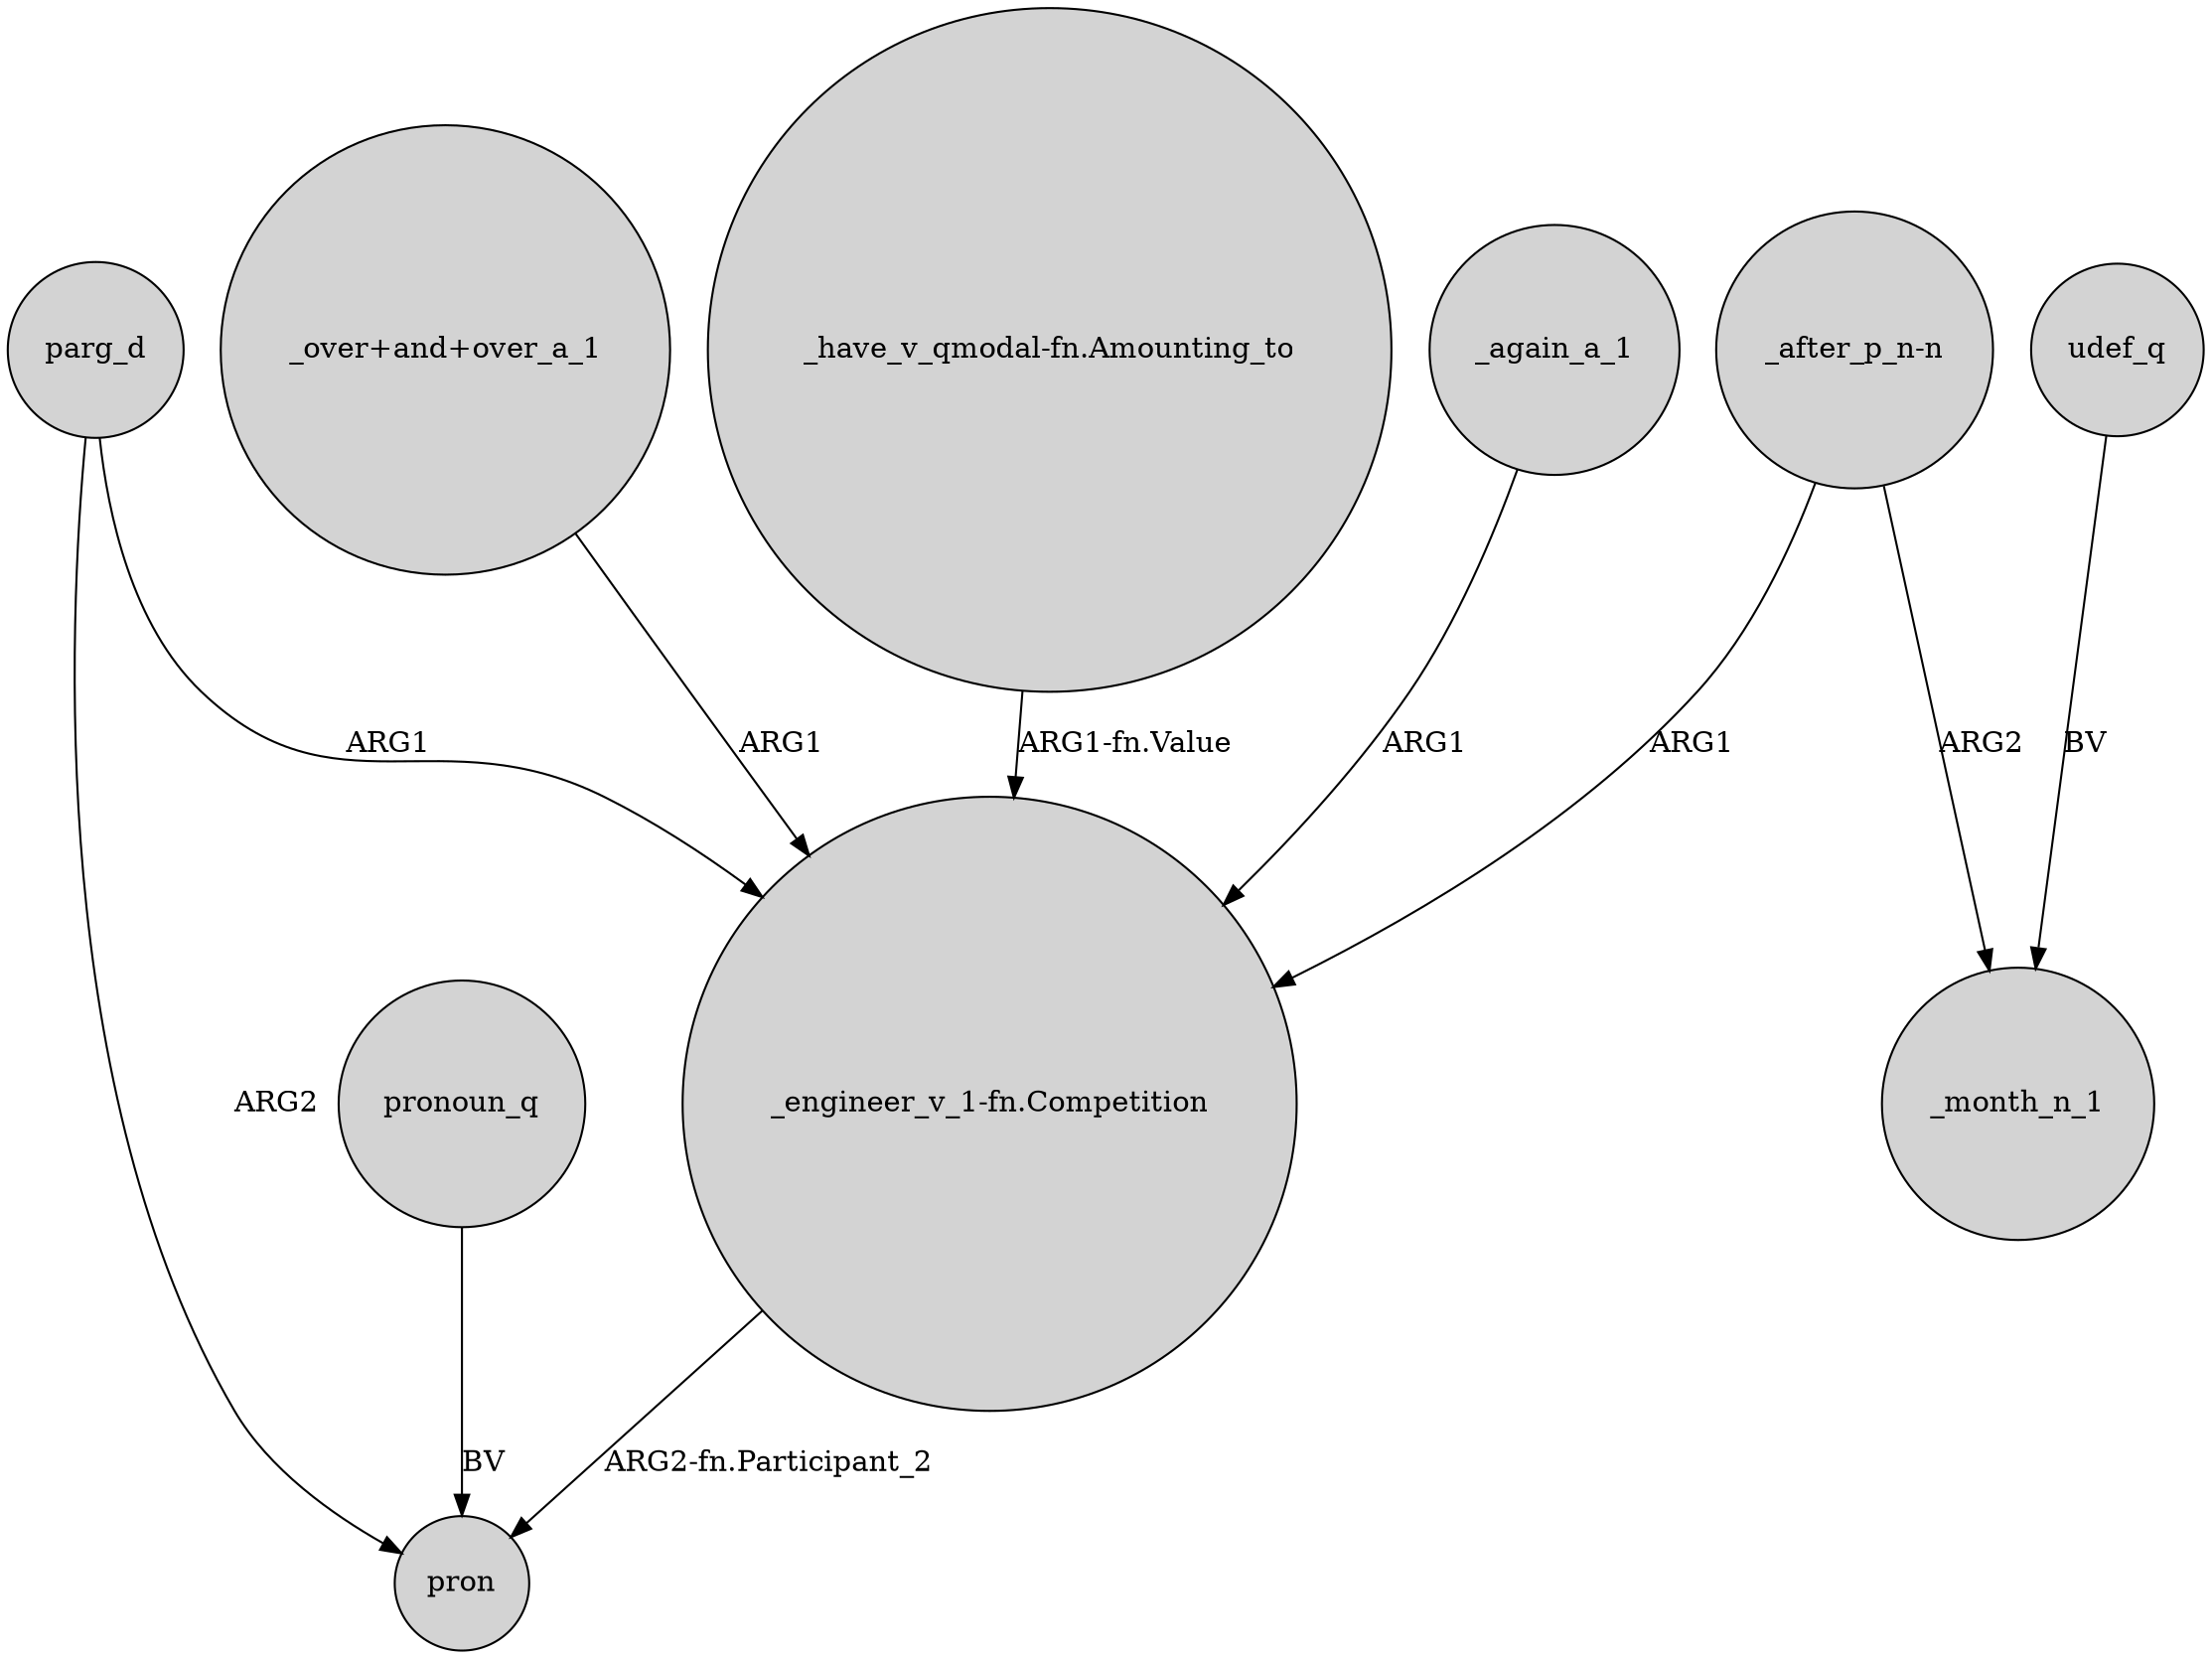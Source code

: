 digraph {
	node [shape=circle style=filled]
	"_over+and+over_a_1" -> "_engineer_v_1-fn.Competition" [label=ARG1]
	udef_q -> _month_n_1 [label=BV]
	"_after_p_n-n" -> "_engineer_v_1-fn.Competition" [label=ARG1]
	"_have_v_qmodal-fn.Amounting_to" -> "_engineer_v_1-fn.Competition" [label="ARG1-fn.Value"]
	"_after_p_n-n" -> _month_n_1 [label=ARG2]
	pronoun_q -> pron [label=BV]
	"_engineer_v_1-fn.Competition" -> pron [label="ARG2-fn.Participant_2"]
	parg_d -> "_engineer_v_1-fn.Competition" [label=ARG1]
	parg_d -> pron [label=ARG2]
	_again_a_1 -> "_engineer_v_1-fn.Competition" [label=ARG1]
}
